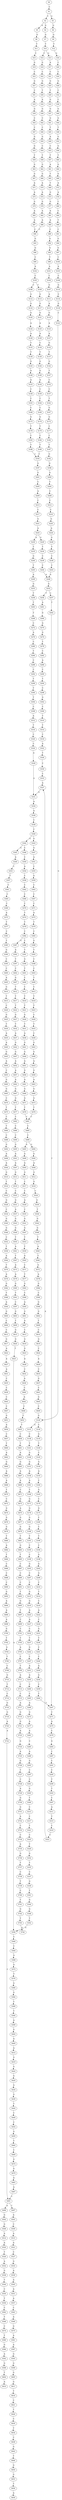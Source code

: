 strict digraph  {
	S0 -> S1 [ label = C ];
	S1 -> S2 [ label = C ];
	S1 -> S3 [ label = G ];
	S2 -> S4 [ label = G ];
	S2 -> S5 [ label = A ];
	S3 -> S6 [ label = G ];
	S4 -> S7 [ label = G ];
	S5 -> S8 [ label = G ];
	S6 -> S9 [ label = G ];
	S7 -> S10 [ label = T ];
	S8 -> S11 [ label = T ];
	S9 -> S12 [ label = T ];
	S10 -> S13 [ label = G ];
	S10 -> S14 [ label = C ];
	S11 -> S15 [ label = C ];
	S12 -> S16 [ label = G ];
	S13 -> S17 [ label = A ];
	S14 -> S18 [ label = G ];
	S15 -> S19 [ label = G ];
	S16 -> S20 [ label = C ];
	S17 -> S21 [ label = C ];
	S18 -> S22 [ label = C ];
	S19 -> S23 [ label = C ];
	S20 -> S24 [ label = C ];
	S21 -> S25 [ label = G ];
	S22 -> S26 [ label = G ];
	S23 -> S27 [ label = G ];
	S24 -> S28 [ label = G ];
	S25 -> S29 [ label = T ];
	S26 -> S30 [ label = T ];
	S27 -> S31 [ label = C ];
	S28 -> S32 [ label = C ];
	S29 -> S33 [ label = G ];
	S30 -> S34 [ label = A ];
	S31 -> S35 [ label = A ];
	S32 -> S36 [ label = C ];
	S33 -> S37 [ label = G ];
	S34 -> S38 [ label = G ];
	S35 -> S39 [ label = G ];
	S36 -> S40 [ label = G ];
	S37 -> S41 [ label = G ];
	S38 -> S42 [ label = C ];
	S39 -> S43 [ label = C ];
	S40 -> S44 [ label = G ];
	S41 -> S45 [ label = T ];
	S42 -> S46 [ label = C ];
	S43 -> S47 [ label = C ];
	S44 -> S48 [ label = T ];
	S45 -> S49 [ label = A ];
	S46 -> S50 [ label = G ];
	S47 -> S51 [ label = G ];
	S48 -> S52 [ label = G ];
	S49 -> S53 [ label = C ];
	S50 -> S54 [ label = C ];
	S51 -> S55 [ label = G ];
	S52 -> S56 [ label = G ];
	S53 -> S57 [ label = T ];
	S54 -> S58 [ label = T ];
	S55 -> S59 [ label = T ];
	S56 -> S60 [ label = T ];
	S57 -> S61 [ label = A ];
	S58 -> S62 [ label = G ];
	S59 -> S63 [ label = G ];
	S60 -> S64 [ label = G ];
	S61 -> S65 [ label = T ];
	S62 -> S66 [ label = G ];
	S63 -> S67 [ label = G ];
	S64 -> S68 [ label = G ];
	S65 -> S69 [ label = T ];
	S66 -> S70 [ label = A ];
	S67 -> S71 [ label = A ];
	S68 -> S72 [ label = A ];
	S69 -> S73 [ label = G ];
	S70 -> S74 [ label = A ];
	S71 -> S75 [ label = A ];
	S72 -> S76 [ label = A ];
	S73 -> S77 [ label = G ];
	S74 -> S78 [ label = G ];
	S75 -> S79 [ label = G ];
	S76 -> S80 [ label = C ];
	S77 -> S81 [ label = A ];
	S78 -> S82 [ label = A ];
	S79 -> S83 [ label = A ];
	S80 -> S84 [ label = C ];
	S81 -> S85 [ label = A ];
	S82 -> S86 [ label = A ];
	S83 -> S87 [ label = A ];
	S84 -> S88 [ label = T ];
	S85 -> S89 [ label = C ];
	S86 -> S90 [ label = C ];
	S87 -> S90 [ label = C ];
	S88 -> S91 [ label = C ];
	S89 -> S92 [ label = G ];
	S90 -> S93 [ label = G ];
	S91 -> S94 [ label = G ];
	S92 -> S95 [ label = G ];
	S93 -> S96 [ label = G ];
	S94 -> S97 [ label = G ];
	S95 -> S98 [ label = T ];
	S96 -> S99 [ label = C ];
	S97 -> S100 [ label = C ];
	S98 -> S101 [ label = A ];
	S99 -> S102 [ label = A ];
	S100 -> S103 [ label = A ];
	S101 -> S104 [ label = C ];
	S102 -> S105 [ label = C ];
	S103 -> S106 [ label = C ];
	S104 -> S107 [ label = G ];
	S105 -> S108 [ label = C ];
	S105 -> S109 [ label = T ];
	S106 -> S110 [ label = G ];
	S107 -> S111 [ label = A ];
	S108 -> S112 [ label = G ];
	S109 -> S113 [ label = G ];
	S110 -> S114 [ label = C ];
	S111 -> S115 [ label = A ];
	S112 -> S116 [ label = G ];
	S113 -> S117 [ label = G ];
	S114 -> S118 [ label = G ];
	S115 -> S119 [ label = G ];
	S116 -> S120 [ label = G ];
	S117 -> S121 [ label = G ];
	S118 -> S122 [ label = C ];
	S119 -> S123 [ label = A ];
	S120 -> S124 [ label = A ];
	S121 -> S125 [ label = A ];
	S122 -> S126 [ label = G ];
	S123 -> S127 [ label = A ];
	S124 -> S128 [ label = A ];
	S125 -> S129 [ label = A ];
	S126 -> S130 [ label = C ];
	S126 -> S131 [ label = G ];
	S127 -> S132 [ label = G ];
	S128 -> S133 [ label = T ];
	S129 -> S134 [ label = C ];
	S130 -> S135 [ label = G ];
	S131 -> S136 [ label = C ];
	S132 -> S137 [ label = T ];
	S133 -> S138 [ label = T ];
	S134 -> S139 [ label = T ];
	S135 -> S140 [ label = T ];
	S136 -> S141 [ label = T ];
	S137 -> S142 [ label = G ];
	S138 -> S143 [ label = G ];
	S139 -> S144 [ label = G ];
	S140 -> S145 [ label = C ];
	S141 -> S146 [ label = G ];
	S142 -> S147 [ label = T ];
	S143 -> S148 [ label = A ];
	S144 -> S149 [ label = G ];
	S145 -> S150 [ label = G ];
	S146 -> S151 [ label = G ];
	S147 -> S152 [ label = C ];
	S148 -> S153 [ label = A ];
	S149 -> S154 [ label = A ];
	S150 -> S155 [ label = A ];
	S151 -> S156 [ label = A ];
	S152 -> S157 [ label = C ];
	S153 -> S158 [ label = C ];
	S154 -> S159 [ label = C ];
	S155 -> S160 [ label = C ];
	S156 -> S161 [ label = A ];
	S157 -> S162 [ label = T ];
	S158 -> S163 [ label = C ];
	S159 -> S164 [ label = C ];
	S160 -> S165 [ label = G ];
	S161 -> S166 [ label = T ];
	S162 -> S167 [ label = G ];
	S163 -> S168 [ label = C ];
	S164 -> S169 [ label = C ];
	S165 -> S170 [ label = C ];
	S166 -> S171 [ label = G ];
	S167 -> S172 [ label = G ];
	S168 -> S173 [ label = G ];
	S169 -> S174 [ label = G ];
	S170 -> S175 [ label = G ];
	S171 -> S176 [ label = G ];
	S172 -> S177 [ label = C ];
	S173 -> S178 [ label = T ];
	S174 -> S179 [ label = T ];
	S175 -> S180 [ label = C ];
	S176 -> S181 [ label = G ];
	S177 -> S182 [ label = C ];
	S178 -> S183 [ label = C ];
	S179 -> S184 [ label = C ];
	S180 -> S185 [ label = C ];
	S181 -> S186 [ label = G ];
	S182 -> S187 [ label = T ];
	S183 -> S188 [ label = T ];
	S184 -> S189 [ label = T ];
	S185 -> S190 [ label = T ];
	S186 -> S191 [ label = T ];
	S187 -> S192 [ label = G ];
	S188 -> S193 [ label = C ];
	S189 -> S193 [ label = C ];
	S190 -> S194 [ label = C ];
	S191 -> S195 [ label = C ];
	S192 -> S196 [ label = G ];
	S193 -> S197 [ label = G ];
	S194 -> S198 [ label = G ];
	S195 -> S199 [ label = C ];
	S196 -> S200 [ label = G ];
	S197 -> S201 [ label = G ];
	S198 -> S202 [ label = G ];
	S199 -> S203 [ label = G ];
	S200 -> S204 [ label = T ];
	S201 -> S205 [ label = C ];
	S202 -> S206 [ label = G ];
	S203 -> S207 [ label = C ];
	S204 -> S208 [ label = C ];
	S205 -> S209 [ label = A ];
	S206 -> S210 [ label = C ];
	S207 -> S211 [ label = C ];
	S208 -> S212 [ label = C ];
	S209 -> S213 [ label = C ];
	S210 -> S214 [ label = T ];
	S211 -> S215 [ label = G ];
	S212 -> S216 [ label = C ];
	S213 -> S217 [ label = C ];
	S214 -> S218 [ label = C ];
	S215 -> S219 [ label = G ];
	S216 -> S220 [ label = G ];
	S217 -> S221 [ label = G ];
	S218 -> S222 [ label = A ];
	S219 -> S223 [ label = A ];
	S220 -> S224 [ label = A ];
	S221 -> S225 [ label = A ];
	S222 -> S226 [ label = C ];
	S223 -> S227 [ label = A ];
	S224 -> S228 [ label = G ];
	S225 -> S229 [ label = G ];
	S225 -> S230 [ label = A ];
	S226 -> S231 [ label = G ];
	S227 -> S232 [ label = C ];
	S228 -> S233 [ label = T ];
	S229 -> S234 [ label = T ];
	S230 -> S235 [ label = T ];
	S231 -> S236 [ label = T ];
	S232 -> S237 [ label = T ];
	S233 -> S238 [ label = C ];
	S234 -> S239 [ label = C ];
	S235 -> S240 [ label = G ];
	S236 -> S241 [ label = C ];
	S237 -> S242 [ label = G ];
	S238 -> S243 [ label = C ];
	S239 -> S244 [ label = C ];
	S240 -> S245 [ label = T ];
	S241 -> S246 [ label = C ];
	S242 -> S247 [ label = C ];
	S243 -> S248 [ label = A ];
	S244 -> S248 [ label = A ];
	S245 -> S249 [ label = A ];
	S246 -> S250 [ label = A ];
	S247 -> S251 [ label = A ];
	S248 -> S252 [ label = G ];
	S249 -> S253 [ label = G ];
	S250 -> S254 [ label = G ];
	S251 -> S255 [ label = A ];
	S252 -> S256 [ label = T ];
	S252 -> S257 [ label = C ];
	S253 -> S258 [ label = T ];
	S254 -> S259 [ label = C ];
	S255 -> S260 [ label = C ];
	S256 -> S261 [ label = A ];
	S257 -> S262 [ label = T ];
	S258 -> S263 [ label = T ];
	S259 -> S264 [ label = T ];
	S260 -> S265 [ label = C ];
	S261 -> S266 [ label = G ];
	S262 -> S267 [ label = T ];
	S263 -> S268 [ label = T ];
	S264 -> S267 [ label = T ];
	S265 -> S269 [ label = A ];
	S266 -> S270 [ label = G ];
	S267 -> S271 [ label = C ];
	S268 -> S272 [ label = C ];
	S269 -> S273 [ label = G ];
	S270 -> S274 [ label = G ];
	S271 -> S275 [ label = A ];
	S272 -> S276 [ label = A ];
	S273 -> S277 [ label = A ];
	S274 -> S278 [ label = T ];
	S275 -> S279 [ label = C ];
	S276 -> S280 [ label = C ];
	S277 -> S281 [ label = A ];
	S278 -> S282 [ label = C ];
	S279 -> S283 [ label = G ];
	S280 -> S284 [ label = T ];
	S281 -> S285 [ label = C ];
	S282 -> S286 [ label = A ];
	S283 -> S287 [ label = C ];
	S284 -> S288 [ label = C ];
	S285 -> S289 [ label = A ];
	S286 -> S290 [ label = C ];
	S287 -> S291 [ label = C ];
	S288 -> S292 [ label = C ];
	S289 -> S293 [ label = G ];
	S290 -> S294 [ label = T ];
	S291 -> S295 [ label = C ];
	S292 -> S296 [ label = T ];
	S293 -> S297 [ label = C ];
	S294 -> S298 [ label = C ];
	S295 -> S299 [ label = T ];
	S296 -> S300 [ label = T ];
	S297 -> S301 [ label = C ];
	S298 -> S302 [ label = G ];
	S299 -> S303 [ label = T ];
	S300 -> S304 [ label = T ];
	S301 -> S305 [ label = G ];
	S302 -> S306 [ label = C ];
	S303 -> S307 [ label = C ];
	S304 -> S308 [ label = C ];
	S305 -> S309 [ label = T ];
	S306 -> S310 [ label = T ];
	S307 -> S311 [ label = A ];
	S308 -> S312 [ label = A ];
	S309 -> S313 [ label = C ];
	S310 -> S314 [ label = T ];
	S311 -> S315 [ label = T ];
	S312 -> S316 [ label = T ];
	S313 -> S317 [ label = C ];
	S314 -> S318 [ label = C ];
	S315 -> S319 [ label = C ];
	S316 -> S320 [ label = C ];
	S317 -> S321 [ label = T ];
	S318 -> S322 [ label = A ];
	S319 -> S323 [ label = C ];
	S320 -> S324 [ label = C ];
	S321 -> S325 [ label = C ];
	S322 -> S326 [ label = T ];
	S323 -> S327 [ label = A ];
	S324 -> S328 [ label = A ];
	S325 -> S329 [ label = T ];
	S326 -> S330 [ label = C ];
	S327 -> S331 [ label = G ];
	S328 -> S331 [ label = G ];
	S329 -> S332 [ label = G ];
	S330 -> S333 [ label = C ];
	S331 -> S334 [ label = A ];
	S332 -> S335 [ label = T ];
	S333 -> S327 [ label = A ];
	S334 -> S336 [ label = A ];
	S335 -> S337 [ label = C ];
	S336 -> S338 [ label = C ];
	S337 -> S339 [ label = G ];
	S338 -> S340 [ label = C ];
	S339 -> S341 [ label = T ];
	S340 -> S342 [ label = A ];
	S340 -> S343 [ label = G ];
	S341 -> S344 [ label = G ];
	S342 -> S345 [ label = G ];
	S342 -> S346 [ label = C ];
	S343 -> S347 [ label = G ];
	S344 -> S348 [ label = G ];
	S345 -> S349 [ label = A ];
	S346 -> S350 [ label = C ];
	S347 -> S351 [ label = A ];
	S348 -> S352 [ label = T ];
	S349 -> S353 [ label = C ];
	S350 -> S354 [ label = A ];
	S351 -> S355 [ label = C ];
	S352 -> S356 [ label = A ];
	S353 -> S357 [ label = T ];
	S354 -> S358 [ label = C ];
	S355 -> S359 [ label = G ];
	S356 -> S360 [ label = C ];
	S357 -> S361 [ label = C ];
	S358 -> S362 [ label = C ];
	S359 -> S363 [ label = C ];
	S360 -> S364 [ label = C ];
	S361 -> S365 [ label = C ];
	S362 -> S366 [ label = C ];
	S363 -> S367 [ label = C ];
	S364 -> S368 [ label = G ];
	S365 -> S369 [ label = C ];
	S366 -> S370 [ label = C ];
	S367 -> S371 [ label = C ];
	S368 -> S372 [ label = G ];
	S369 -> S373 [ label = A ];
	S370 -> S374 [ label = T ];
	S371 -> S375 [ label = A ];
	S372 -> S376 [ label = T ];
	S373 -> S377 [ label = T ];
	S374 -> S378 [ label = T ];
	S375 -> S379 [ label = T ];
	S376 -> S380 [ label = G ];
	S377 -> S381 [ label = C ];
	S378 -> S382 [ label = C ];
	S379 -> S383 [ label = C ];
	S380 -> S384 [ label = G ];
	S381 -> S385 [ label = T ];
	S382 -> S386 [ label = C ];
	S382 -> S387 [ label = G ];
	S383 -> S388 [ label = G ];
	S384 -> S389 [ label = T ];
	S385 -> S390 [ label = G ];
	S386 -> S391 [ label = T ];
	S387 -> S392 [ label = A ];
	S388 -> S393 [ label = T ];
	S389 -> S394 [ label = T ];
	S390 -> S395 [ label = C ];
	S391 -> S396 [ label = G ];
	S392 -> S397 [ label = T ];
	S393 -> S398 [ label = C ];
	S394 -> S399 [ label = A ];
	S395 -> S400 [ label = C ];
	S396 -> S401 [ label = T ];
	S397 -> S402 [ label = C ];
	S398 -> S403 [ label = C ];
	S399 -> S404 [ label = G ];
	S400 -> S405 [ label = A ];
	S401 -> S406 [ label = C ];
	S402 -> S407 [ label = G ];
	S403 -> S408 [ label = T ];
	S404 -> S409 [ label = A ];
	S405 -> S410 [ label = G ];
	S406 -> S411 [ label = C ];
	S407 -> S412 [ label = T ];
	S408 -> S413 [ label = C ];
	S409 -> S414 [ label = A ];
	S410 -> S415 [ label = T ];
	S411 -> S416 [ label = T ];
	S412 -> S417 [ label = T ];
	S413 -> S418 [ label = T ];
	S414 -> S419 [ label = G ];
	S415 -> S420 [ label = C ];
	S416 -> S421 [ label = T ];
	S417 -> S422 [ label = T ];
	S418 -> S423 [ label = T ];
	S419 -> S424 [ label = G ];
	S420 -> S425 [ label = G ];
	S421 -> S426 [ label = G ];
	S422 -> S427 [ label = G ];
	S423 -> S428 [ label = C ];
	S424 -> S429 [ label = G ];
	S425 -> S430 [ label = T ];
	S426 -> S431 [ label = T ];
	S427 -> S432 [ label = T ];
	S428 -> S433 [ label = T ];
	S429 -> S434 [ label = G ];
	S430 -> S435 [ label = A ];
	S431 -> S436 [ label = A ];
	S432 -> S437 [ label = A ];
	S433 -> S438 [ label = C ];
	S434 -> S439 [ label = G ];
	S435 -> S440 [ label = A ];
	S436 -> S441 [ label = G ];
	S437 -> S442 [ label = G ];
	S438 -> S443 [ label = G ];
	S439 -> S444 [ label = T ];
	S440 -> S445 [ label = G ];
	S441 -> S446 [ label = G ];
	S442 -> S447 [ label = G ];
	S443 -> S448 [ label = G ];
	S444 -> S449 [ label = C ];
	S445 -> S450 [ label = A ];
	S446 -> S451 [ label = A ];
	S447 -> S452 [ label = A ];
	S448 -> S453 [ label = A ];
	S449 -> S454 [ label = C ];
	S450 -> S455 [ label = C ];
	S451 -> S456 [ label = G ];
	S452 -> S457 [ label = A ];
	S453 -> S458 [ label = G ];
	S454 -> S459 [ label = G ];
	S455 -> S460 [ label = G ];
	S456 -> S461 [ label = A ];
	S457 -> S462 [ label = A ];
	S458 -> S463 [ label = A ];
	S459 -> S464 [ label = T ];
	S460 -> S465 [ label = G ];
	S461 -> S466 [ label = G ];
	S462 -> S467 [ label = G ];
	S463 -> S468 [ label = G ];
	S464 -> S469 [ label = C ];
	S465 -> S470 [ label = C ];
	S466 -> S471 [ label = G ];
	S467 -> S472 [ label = G ];
	S468 -> S473 [ label = G ];
	S469 -> S474 [ label = G ];
	S470 -> S475 [ label = T ];
	S471 -> S476 [ label = T ];
	S472 -> S477 [ label = T ];
	S473 -> S478 [ label = T ];
	S474 -> S479 [ label = G ];
	S475 -> S480 [ label = C ];
	S476 -> S481 [ label = C ];
	S477 -> S482 [ label = C ];
	S478 -> S481 [ label = C ];
	S479 -> S483 [ label = A ];
	S480 -> S484 [ label = T ];
	S481 -> S485 [ label = C ];
	S482 -> S486 [ label = C ];
	S483 -> S487 [ label = A ];
	S484 -> S488 [ label = C ];
	S485 -> S489 [ label = C ];
	S486 -> S490 [ label = C ];
	S487 -> S491 [ label = C ];
	S488 -> S492 [ label = G ];
	S489 -> S493 [ label = A ];
	S489 -> S494 [ label = G ];
	S490 -> S495 [ label = G ];
	S491 -> S496 [ label = A ];
	S491 -> S497 [ label = T ];
	S492 -> S498 [ label = A ];
	S493 -> S499 [ label = G ];
	S494 -> S500 [ label = G ];
	S495 -> S501 [ label = A ];
	S496 -> S502 [ label = G ];
	S497 -> S503 [ label = A ];
	S498 -> S504 [ label = A ];
	S499 -> S505 [ label = A ];
	S500 -> S506 [ label = A ];
	S501 -> S507 [ label = A ];
	S502 -> S508 [ label = G ];
	S503 -> S509 [ label = C ];
	S504 -> S510 [ label = G ];
	S505 -> S511 [ label = G ];
	S506 -> S512 [ label = G ];
	S507 -> S513 [ label = G ];
	S508 -> S514 [ label = A ];
	S509 -> S515 [ label = A ];
	S510 -> S516 [ label = T ];
	S511 -> S517 [ label = C ];
	S512 -> S518 [ label = G ];
	S513 -> S519 [ label = T ];
	S514 -> S520 [ label = A ];
	S515 -> S521 [ label = A ];
	S516 -> S522 [ label = C ];
	S517 -> S523 [ label = C ];
	S518 -> S524 [ label = C ];
	S519 -> S525 [ label = C ];
	S520 -> S526 [ label = T ];
	S521 -> S527 [ label = C ];
	S522 -> S528 [ label = G ];
	S523 -> S529 [ label = A ];
	S524 -> S530 [ label = G ];
	S525 -> S531 [ label = G ];
	S526 -> S532 [ label = A ];
	S527 -> S533 [ label = G ];
	S528 -> S534 [ label = C ];
	S529 -> S535 [ label = C ];
	S530 -> S536 [ label = T ];
	S531 -> S537 [ label = A ];
	S532 -> S538 [ label = G ];
	S533 -> S539 [ label = A ];
	S534 -> S540 [ label = G ];
	S535 -> S541 [ label = G ];
	S536 -> S542 [ label = G ];
	S537 -> S543 [ label = G ];
	S538 -> S544 [ label = T ];
	S539 -> S545 [ label = A ];
	S540 -> S546 [ label = G ];
	S541 -> S547 [ label = G ];
	S542 -> S548 [ label = G ];
	S543 -> S549 [ label = G ];
	S544 -> S550 [ label = C ];
	S545 -> S551 [ label = A ];
	S546 -> S552 [ label = C ];
	S547 -> S553 [ label = T ];
	S548 -> S554 [ label = T ];
	S549 -> S555 [ label = T ];
	S550 -> S556 [ label = T ];
	S551 -> S557 [ label = A ];
	S552 -> S558 [ label = T ];
	S553 -> S559 [ label = T ];
	S554 -> S560 [ label = A ];
	S555 -> S561 [ label = A ];
	S556 -> S562 [ label = C ];
	S557 -> S563 [ label = C ];
	S558 -> S564 [ label = A ];
	S559 -> S565 [ label = A ];
	S560 -> S566 [ label = T ];
	S561 -> S567 [ label = T ];
	S562 -> S568 [ label = T ];
	S563 -> S569 [ label = A ];
	S564 -> S570 [ label = T ];
	S565 -> S571 [ label = C ];
	S566 -> S572 [ label = G ];
	S567 -> S573 [ label = A ];
	S568 -> S574 [ label = C ];
	S569 -> S575 [ label = G ];
	S570 -> S576 [ label = A ];
	S571 -> S577 [ label = T ];
	S572 -> S578 [ label = A ];
	S573 -> S579 [ label = A ];
	S574 -> S580 [ label = T ];
	S575 -> S581 [ label = A ];
	S576 -> S582 [ label = G ];
	S577 -> S583 [ label = G ];
	S578 -> S584 [ label = G ];
	S579 -> S585 [ label = G ];
	S580 -> S586 [ label = G ];
	S581 -> S587 [ label = A ];
	S582 -> S588 [ label = T ];
	S583 -> S589 [ label = C ];
	S584 -> S590 [ label = C ];
	S585 -> S591 [ label = T ];
	S586 -> S592 [ label = A ];
	S587 -> S593 [ label = G ];
	S588 -> S594 [ label = A ];
	S589 -> S595 [ label = A ];
	S590 -> S596 [ label = G ];
	S591 -> S597 [ label = C ];
	S592 -> S598 [ label = G ];
	S593 -> S599 [ label = G ];
	S594 -> S600 [ label = G ];
	S595 -> S601 [ label = G ];
	S596 -> S602 [ label = G ];
	S597 -> S603 [ label = G ];
	S598 -> S604 [ label = T ];
	S599 -> S605 [ label = G ];
	S600 -> S606 [ label = C ];
	S601 -> S607 [ label = A ];
	S602 -> S608 [ label = T ];
	S603 -> S609 [ label = T ];
	S604 -> S610 [ label = A ];
	S605 -> S611 [ label = G ];
	S606 -> S612 [ label = C ];
	S607 -> S613 [ label = C ];
	S608 -> S614 [ label = C ];
	S609 -> S615 [ label = G ];
	S611 -> S616 [ label = T ];
	S612 -> S617 [ label = G ];
	S613 -> S618 [ label = G ];
	S614 -> S619 [ label = G ];
	S615 -> S620 [ label = G ];
	S616 -> S621 [ label = C ];
	S617 -> S622 [ label = A ];
	S618 -> S623 [ label = G ];
	S619 -> S624 [ label = C ];
	S620 -> S625 [ label = T ];
	S621 -> S626 [ label = T ];
	S622 -> S627 [ label = A ];
	S623 -> S628 [ label = A ];
	S624 -> S629 [ label = A ];
	S625 -> S356 [ label = A ];
	S626 -> S630 [ label = C ];
	S627 -> S631 [ label = A ];
	S628 -> S632 [ label = C ];
	S629 -> S633 [ label = C ];
	S630 -> S634 [ label = T ];
	S631 -> S635 [ label = C ];
	S632 -> S636 [ label = A ];
	S633 -> S637 [ label = G ];
	S634 -> S638 [ label = C ];
	S635 -> S639 [ label = C ];
	S636 -> S640 [ label = C ];
	S637 -> S641 [ label = C ];
	S638 -> S642 [ label = G ];
	S639 -> S643 [ label = C ];
	S640 -> S644 [ label = A ];
	S641 -> S645 [ label = G ];
	S642 -> S646 [ label = T ];
	S643 -> S647 [ label = C ];
	S644 -> S648 [ label = C ];
	S645 -> S649 [ label = C ];
	S646 -> S650 [ label = G ];
	S647 -> S651 [ label = G ];
	S648 -> S652 [ label = C ];
	S649 -> S126 [ label = G ];
	S650 -> S653 [ label = G ];
	S651 -> S654 [ label = A ];
	S652 -> S655 [ label = T ];
	S653 -> S656 [ label = T ];
	S654 -> S657 [ label = C ];
	S655 -> S658 [ label = C ];
	S656 -> S659 [ label = A ];
	S657 -> S660 [ label = T ];
	S658 -> S661 [ label = T ];
	S660 -> S662 [ label = A ];
	S661 -> S663 [ label = A ];
	S662 -> S664 [ label = G ];
	S663 -> S665 [ label = G ];
	S664 -> S666 [ label = A ];
	S665 -> S667 [ label = A ];
	S666 -> S668 [ label = A ];
	S667 -> S669 [ label = A ];
	S668 -> S670 [ label = T ];
	S669 -> S671 [ label = C ];
	S670 -> S672 [ label = C ];
	S671 -> S673 [ label = G ];
	S672 -> S674 [ label = G ];
	S673 -> S675 [ label = A ];
	S674 -> S676 [ label = G ];
	S675 -> S677 [ label = G ];
	S676 -> S678 [ label = G ];
	S677 -> S679 [ label = G ];
	S678 -> S680 [ label = T ];
	S679 -> S681 [ label = T ];
	S680 -> S682 [ label = A ];
	S681 -> S683 [ label = G ];
	S682 -> S684 [ label = T ];
	S683 -> S685 [ label = T ];
	S684 -> S686 [ label = C ];
	S685 -> S687 [ label = C ];
	S686 -> S688 [ label = C ];
	S687 -> S689 [ label = C ];
	S688 -> S690 [ label = C ];
	S689 -> S691 [ label = C ];
	S690 -> S692 [ label = G ];
	S691 -> S693 [ label = T ];
	S692 -> S694 [ label = A ];
	S693 -> S695 [ label = G ];
	S694 -> S696 [ label = A ];
	S695 -> S697 [ label = T ];
	S696 -> S698 [ label = A ];
	S697 -> S699 [ label = C ];
	S698 -> S700 [ label = G ];
	S699 -> S701 [ label = C ];
	S700 -> S702 [ label = T ];
	S701 -> S703 [ label = T ];
	S702 -> S704 [ label = G ];
	S703 -> S705 [ label = A ];
	S704 -> S706 [ label = T ];
	S705 -> S707 [ label = C ];
	S706 -> S708 [ label = C ];
	S707 -> S709 [ label = T ];
	S708 -> S710 [ label = G ];
	S709 -> S711 [ label = A ];
	S710 -> S712 [ label = T ];
	S711 -> S713 [ label = C ];
	S712 -> S714 [ label = C ];
	S713 -> S715 [ label = C ];
	S714 -> S716 [ label = G ];
	S715 -> S717 [ label = A ];
	S716 -> S718 [ label = G ];
	S717 -> S719 [ label = G ];
	S718 -> S720 [ label = A ];
	S719 -> S721 [ label = G ];
	S720 -> S722 [ label = A ];
	S721 -> S723 [ label = A ];
	S722 -> S491 [ label = C ];
	S723 -> S724 [ label = G ];
	S724 -> S725 [ label = A ];
	S725 -> S726 [ label = G ];
	S726 -> S727 [ label = T ];
	S727 -> S728 [ label = C ];
	S728 -> S729 [ label = A ];
	S729 -> S730 [ label = G ];
	S730 -> S731 [ label = G ];
	S731 -> S732 [ label = A ];
	S732 -> S733 [ label = C ];
	S733 -> S734 [ label = C ];
	S734 -> S735 [ label = A ];
	S735 -> S736 [ label = G ];
	S736 -> S737 [ label = T ];
	S737 -> S738 [ label = C ];
	S738 -> S739 [ label = T ];
	S739 -> S740 [ label = C ];
	S740 -> S741 [ label = T ];
	S741 -> S742 [ label = G ];
	S742 -> S743 [ label = T ];
	S743 -> S744 [ label = A ];
}
